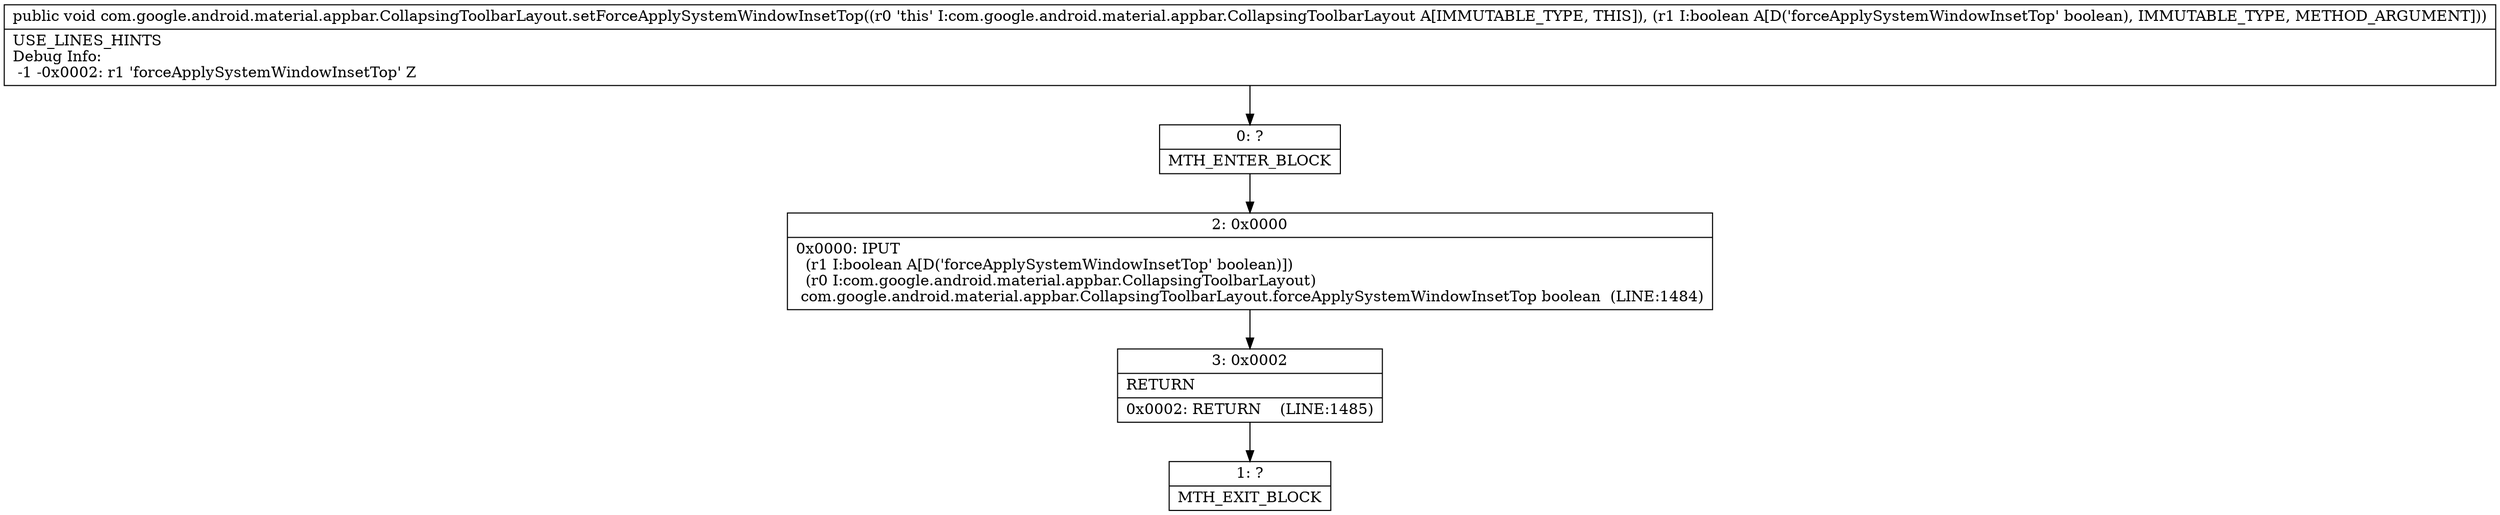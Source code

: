 digraph "CFG forcom.google.android.material.appbar.CollapsingToolbarLayout.setForceApplySystemWindowInsetTop(Z)V" {
Node_0 [shape=record,label="{0\:\ ?|MTH_ENTER_BLOCK\l}"];
Node_2 [shape=record,label="{2\:\ 0x0000|0x0000: IPUT  \l  (r1 I:boolean A[D('forceApplySystemWindowInsetTop' boolean)])\l  (r0 I:com.google.android.material.appbar.CollapsingToolbarLayout)\l com.google.android.material.appbar.CollapsingToolbarLayout.forceApplySystemWindowInsetTop boolean  (LINE:1484)\l}"];
Node_3 [shape=record,label="{3\:\ 0x0002|RETURN\l|0x0002: RETURN    (LINE:1485)\l}"];
Node_1 [shape=record,label="{1\:\ ?|MTH_EXIT_BLOCK\l}"];
MethodNode[shape=record,label="{public void com.google.android.material.appbar.CollapsingToolbarLayout.setForceApplySystemWindowInsetTop((r0 'this' I:com.google.android.material.appbar.CollapsingToolbarLayout A[IMMUTABLE_TYPE, THIS]), (r1 I:boolean A[D('forceApplySystemWindowInsetTop' boolean), IMMUTABLE_TYPE, METHOD_ARGUMENT]))  | USE_LINES_HINTS\lDebug Info:\l  \-1 \-0x0002: r1 'forceApplySystemWindowInsetTop' Z\l}"];
MethodNode -> Node_0;Node_0 -> Node_2;
Node_2 -> Node_3;
Node_3 -> Node_1;
}

